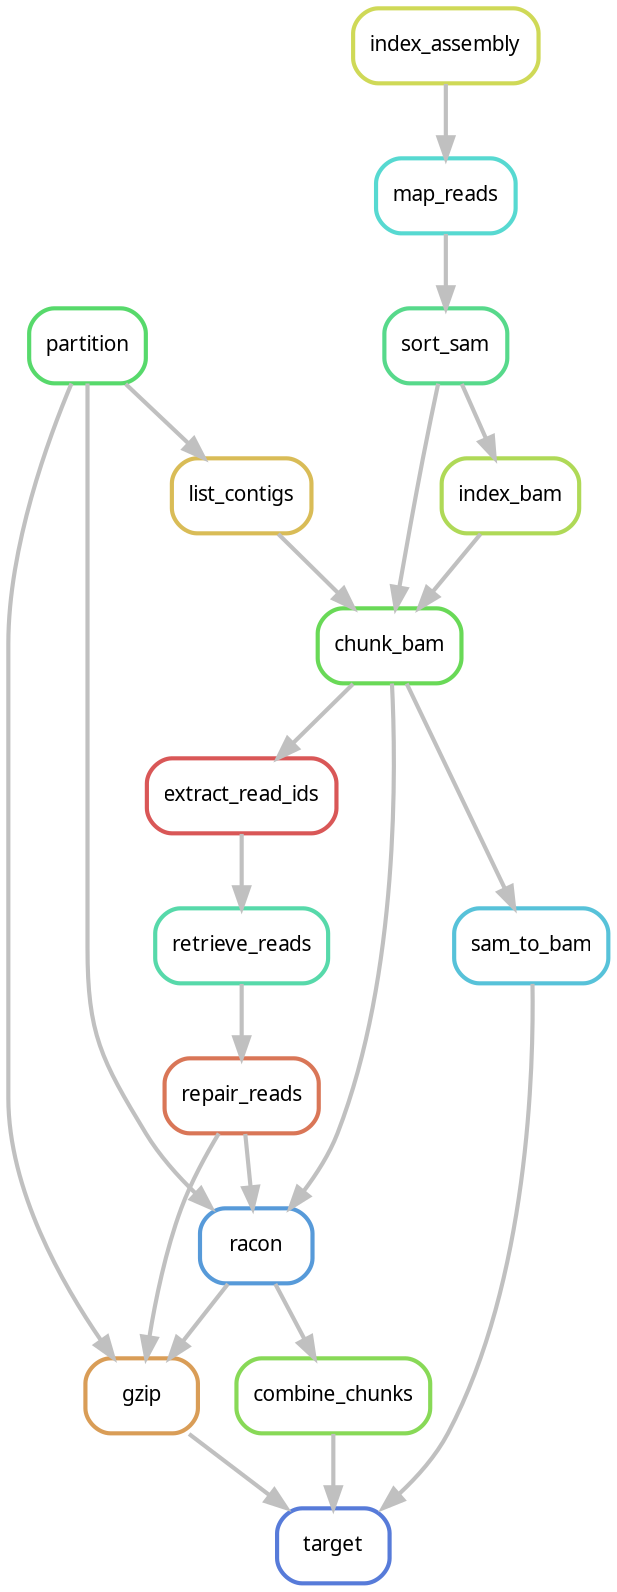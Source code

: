digraph snakemake_dag {
    graph[bgcolor=white, margin=0];
    node[shape=box, style=rounded, fontname=sans,                 fontsize=10, penwidth=2];
    edge[penwidth=2, color=grey];
	0[label = "target", color = "0.62 0.6 0.85", style="rounded"];
	1[label = "combine_chunks", color = "0.27 0.6 0.85", style="rounded"];
	2[label = "gzip", color = "0.09 0.6 0.85", style="rounded"];
	3[label = "sam_to_bam", color = "0.53 0.6 0.85", style="rounded"];
	4[label = "racon", color = "0.58 0.6 0.85", style="rounded"];
	5[label = "partition", color = "0.36 0.6 0.85", style="rounded"];
	6[label = "chunk_bam", color = "0.31 0.6 0.85", style="rounded"];
	7[label = "repair_reads", color = "0.04 0.6 0.85", style="rounded"];
	8[label = "sort_sam", color = "0.40 0.6 0.85", style="rounded"];
	9[label = "index_bam", color = "0.22 0.6 0.85", style="rounded"];
	10[label = "list_contigs", color = "0.13 0.6 0.85", style="rounded"];
	11[label = "retrieve_reads", color = "0.44 0.6 0.85", style="rounded"];
	12[label = "map_reads", color = "0.49 0.6 0.85", style="rounded"];
	13[label = "extract_read_ids", color = "0.00 0.6 0.85", style="rounded"];
	14[label = "index_assembly", color = "0.18 0.6 0.85", style="rounded"];
	3 -> 0
	2 -> 0
	1 -> 0
	4 -> 1
	5 -> 2
	7 -> 2
	4 -> 2
	6 -> 3
	5 -> 4
	7 -> 4
	6 -> 4
	9 -> 6
	8 -> 6
	10 -> 6
	11 -> 7
	12 -> 8
	8 -> 9
	5 -> 10
	13 -> 11
	14 -> 12
	6 -> 13
}            
